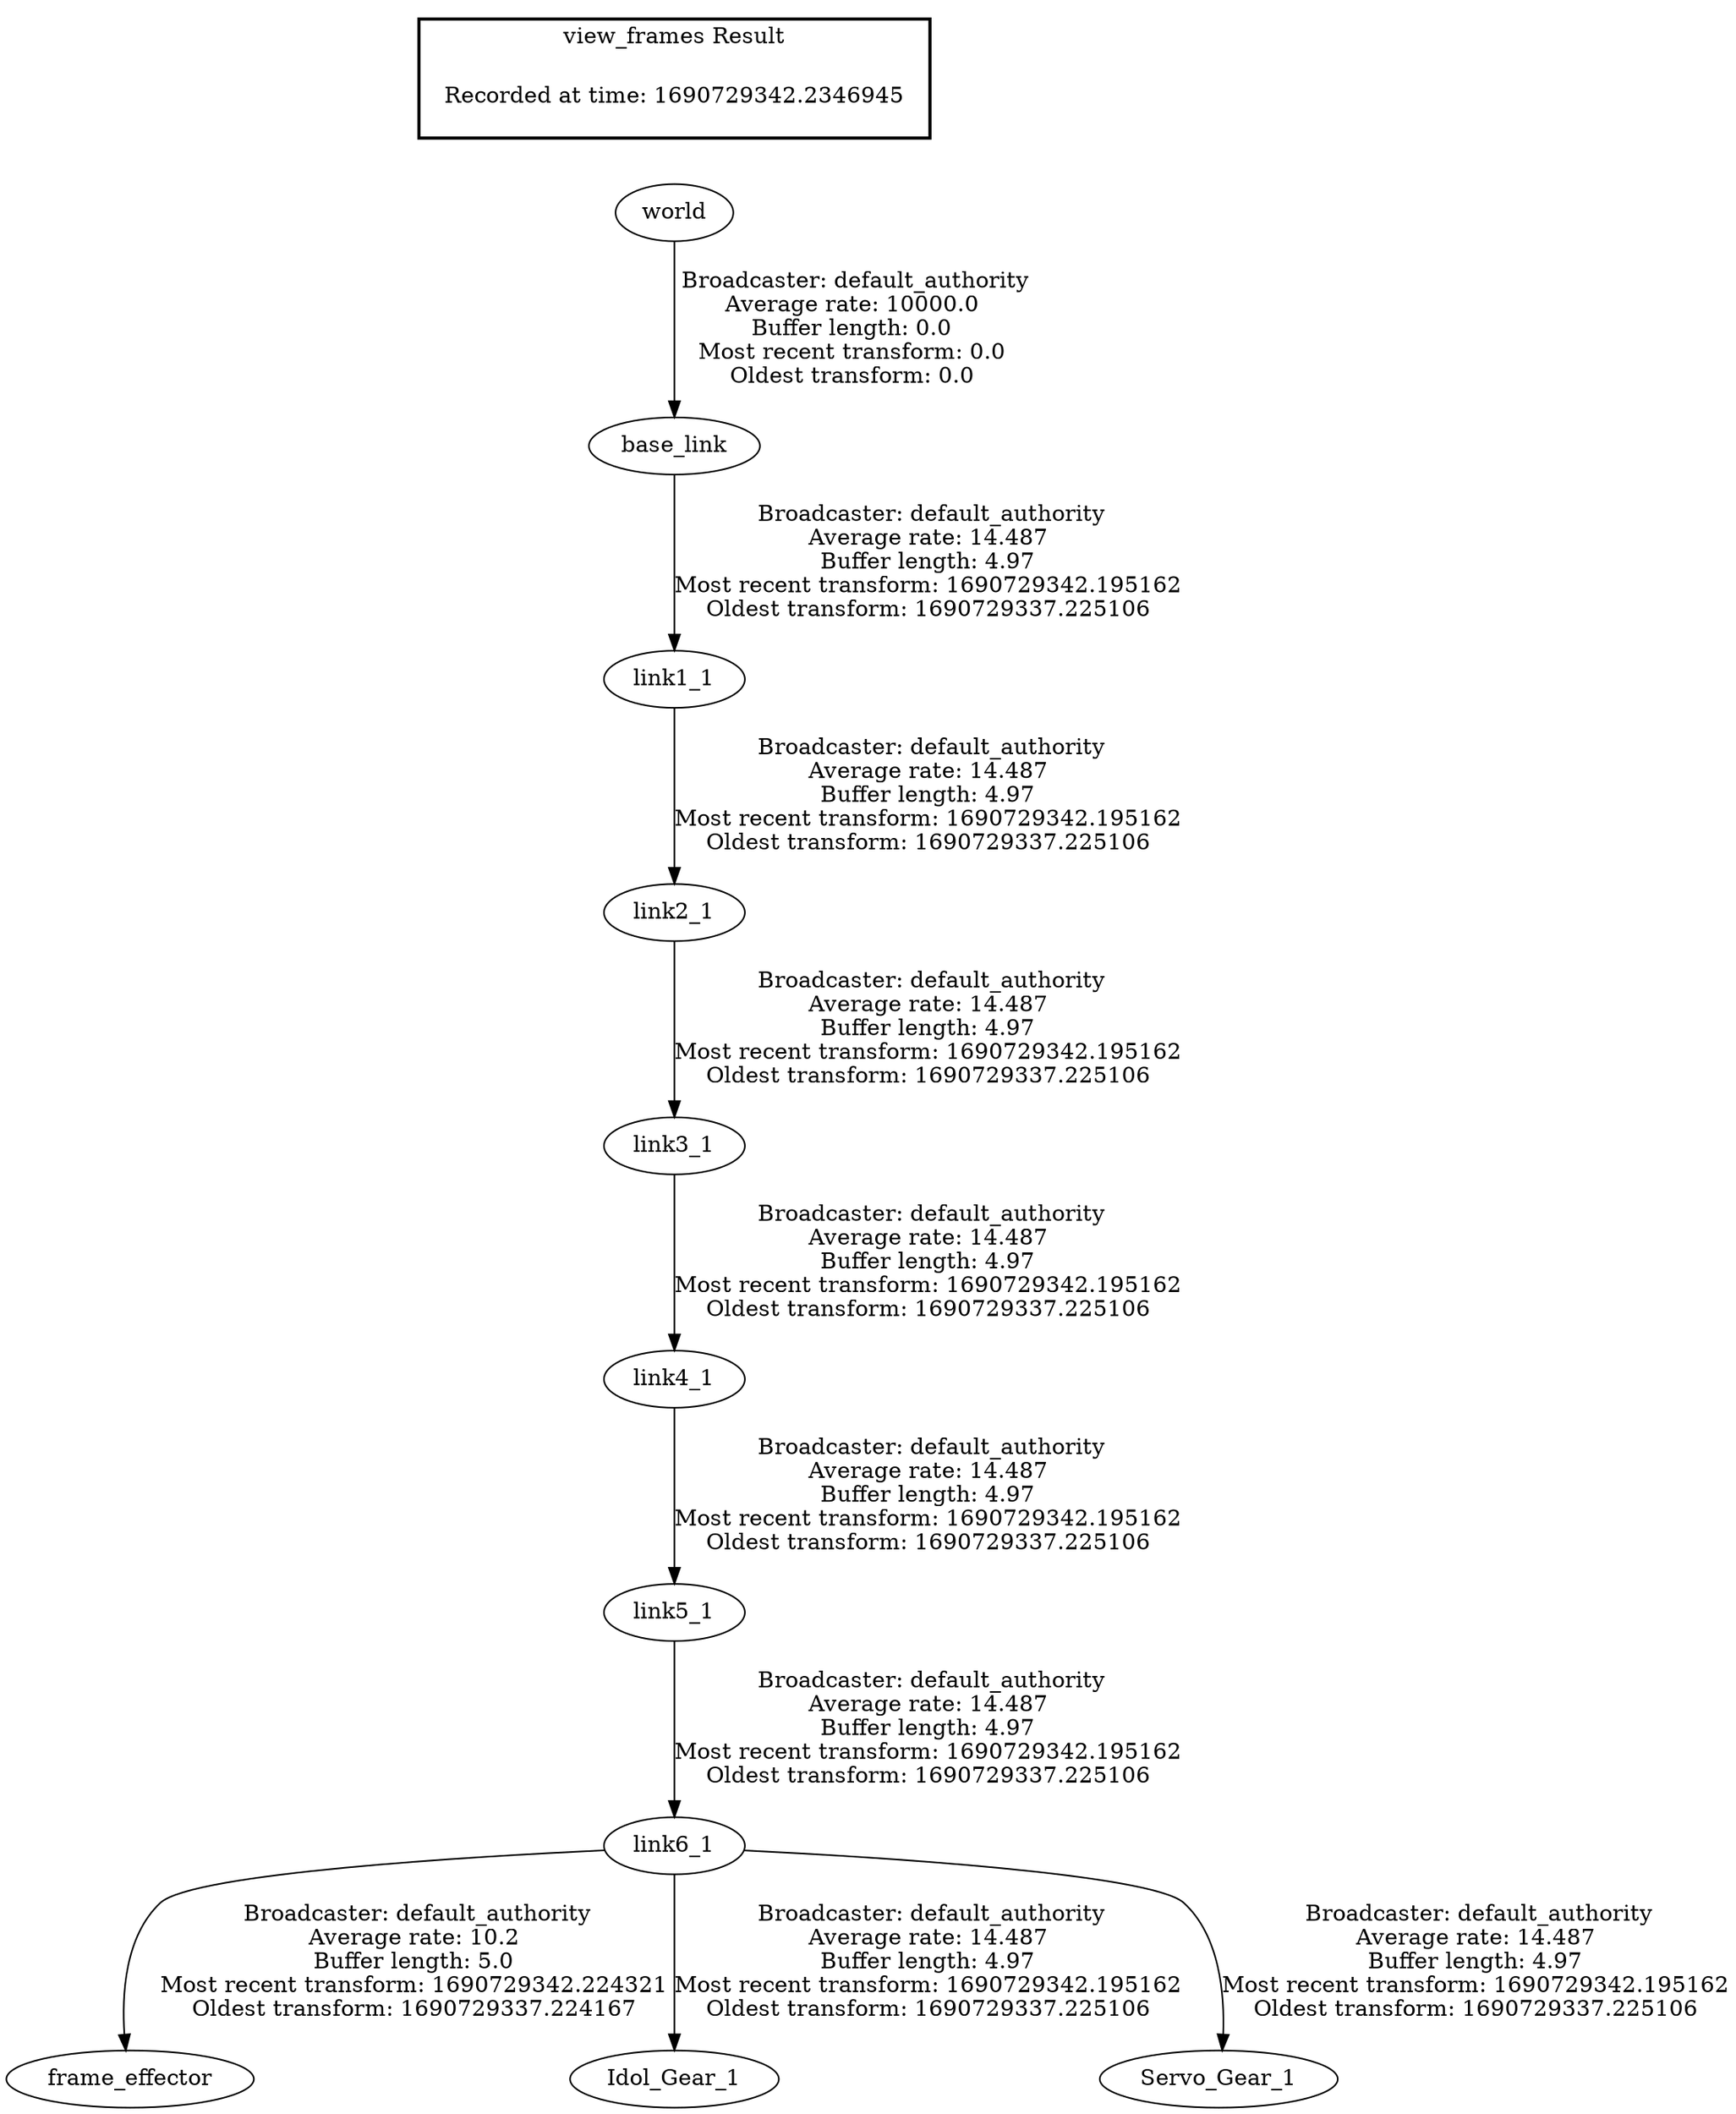 digraph G {
"world" -> "base_link"[label=" Broadcaster: default_authority\nAverage rate: 10000.0\nBuffer length: 0.0\nMost recent transform: 0.0\nOldest transform: 0.0\n"];
"link6_1" -> "frame_effector"[label=" Broadcaster: default_authority\nAverage rate: 10.2\nBuffer length: 5.0\nMost recent transform: 1690729342.224321\nOldest transform: 1690729337.224167\n"];
"link5_1" -> "link6_1"[label=" Broadcaster: default_authority\nAverage rate: 14.487\nBuffer length: 4.97\nMost recent transform: 1690729342.195162\nOldest transform: 1690729337.225106\n"];
"link6_1" -> "Idol_Gear_1"[label=" Broadcaster: default_authority\nAverage rate: 14.487\nBuffer length: 4.97\nMost recent transform: 1690729342.195162\nOldest transform: 1690729337.225106\n"];
"base_link" -> "link1_1"[label=" Broadcaster: default_authority\nAverage rate: 14.487\nBuffer length: 4.97\nMost recent transform: 1690729342.195162\nOldest transform: 1690729337.225106\n"];
"link1_1" -> "link2_1"[label=" Broadcaster: default_authority\nAverage rate: 14.487\nBuffer length: 4.97\nMost recent transform: 1690729342.195162\nOldest transform: 1690729337.225106\n"];
"link2_1" -> "link3_1"[label=" Broadcaster: default_authority\nAverage rate: 14.487\nBuffer length: 4.97\nMost recent transform: 1690729342.195162\nOldest transform: 1690729337.225106\n"];
"link3_1" -> "link4_1"[label=" Broadcaster: default_authority\nAverage rate: 14.487\nBuffer length: 4.97\nMost recent transform: 1690729342.195162\nOldest transform: 1690729337.225106\n"];
"link4_1" -> "link5_1"[label=" Broadcaster: default_authority\nAverage rate: 14.487\nBuffer length: 4.97\nMost recent transform: 1690729342.195162\nOldest transform: 1690729337.225106\n"];
"link6_1" -> "Servo_Gear_1"[label=" Broadcaster: default_authority\nAverage rate: 14.487\nBuffer length: 4.97\nMost recent transform: 1690729342.195162\nOldest transform: 1690729337.225106\n"];
edge [style=invis];
 subgraph cluster_legend { style=bold; color=black; label ="view_frames Result";
"Recorded at time: 1690729342.2346945"[ shape=plaintext ] ;
}->"world";
}